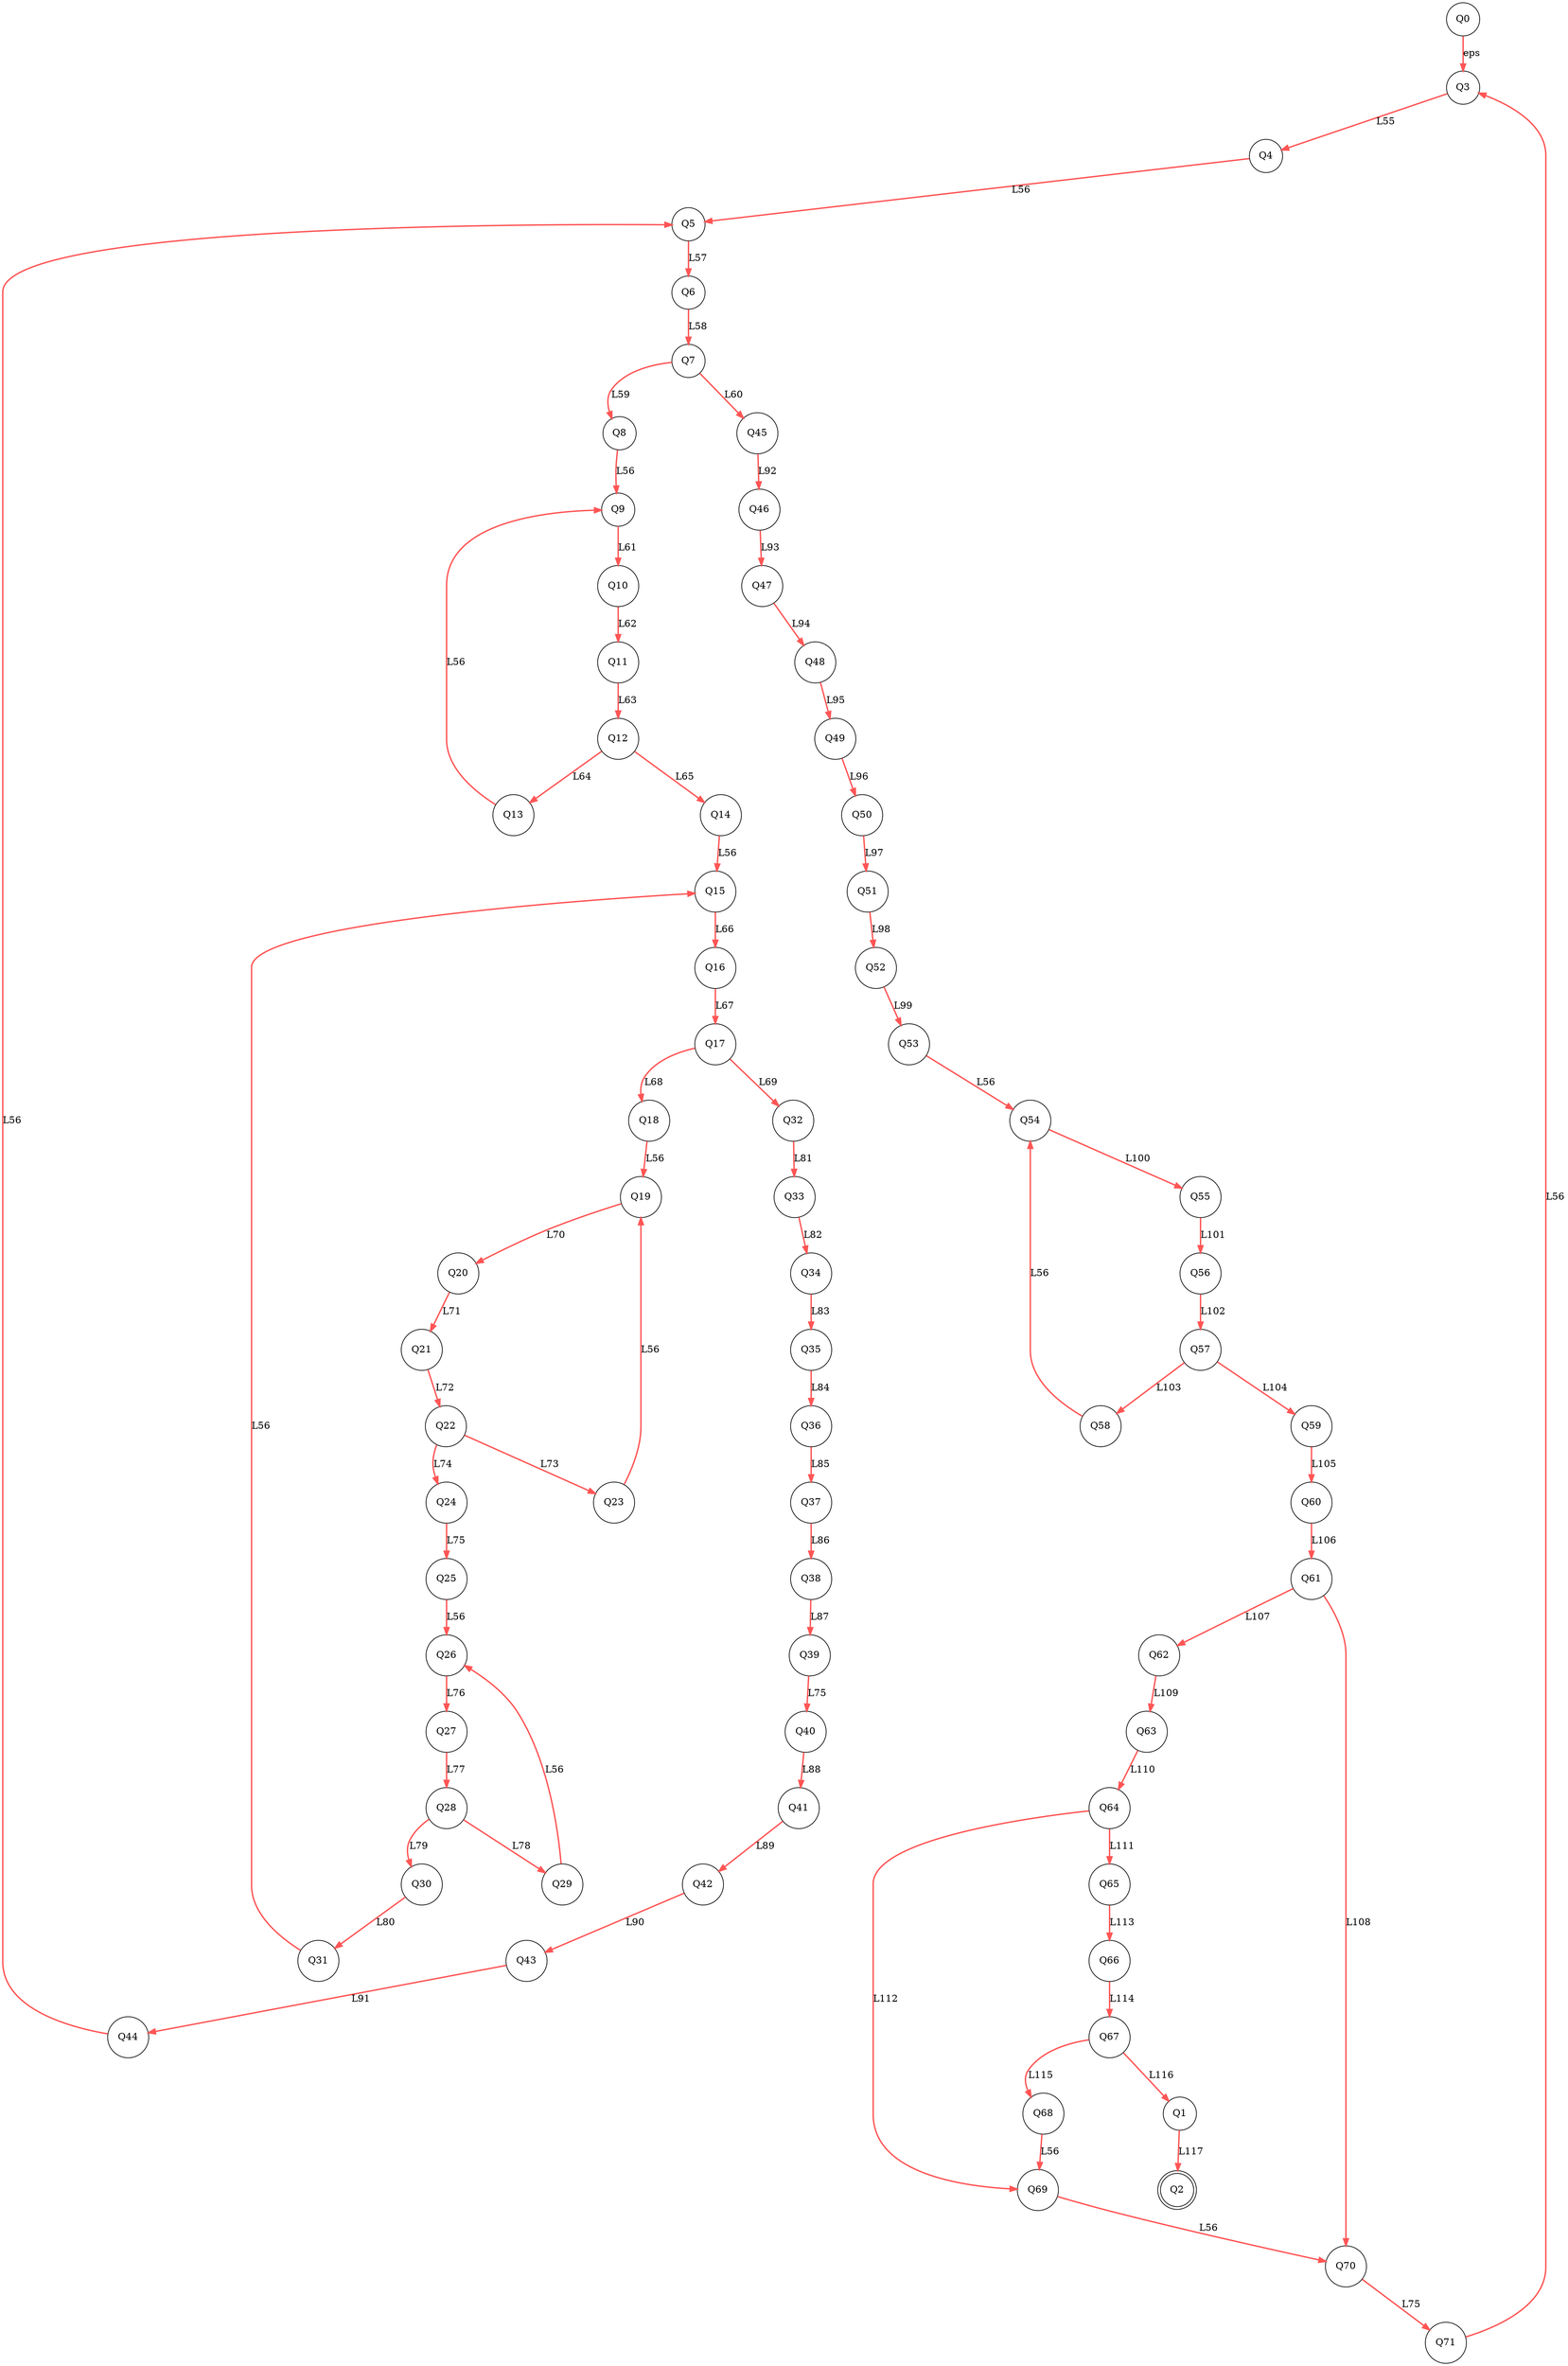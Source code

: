 digraph G {
  nodesep = 2.0;
  edge [color="#ff5555"];
  Q0 -> Q3 [style=bold,label="eps"];
  Q1 -> Q2 [style=bold,label="L117"];
  Q3 -> Q4 [style=bold,label="L55"];
  Q4 -> Q5 [style=bold,label="L56"];
  Q5 -> Q6 [style=bold,label="L57"];
  Q6 -> Q7 [style=bold,label="L58"];
  Q7 -> Q8 [style=bold,label="L59"];
  Q7 -> Q45 [style=bold,label="L60"];
  Q8 -> Q9 [style=bold,label="L56"];
  Q9 -> Q10 [style=bold,label="L61"];
  Q10 -> Q11 [style=bold,label="L62"];
  Q11 -> Q12 [style=bold,label="L63"];
  Q12 -> Q13 [style=bold,label="L64"];
  Q12 -> Q14 [style=bold,label="L65"];
  Q13 -> Q9 [style=bold,label="L56"];
  Q14 -> Q15 [style=bold,label="L56"];
  Q15 -> Q16 [style=bold,label="L66"];
  Q16 -> Q17 [style=bold,label="L67"];
  Q17 -> Q18 [style=bold,label="L68"];
  Q17 -> Q32 [style=bold,label="L69"];
  Q18 -> Q19 [style=bold,label="L56"];
  Q19 -> Q20 [style=bold,label="L70"];
  Q20 -> Q21 [style=bold,label="L71"];
  Q21 -> Q22 [style=bold,label="L72"];
  Q22 -> Q23 [style=bold,label="L73"];
  Q22 -> Q24 [style=bold,label="L74"];
  Q23 -> Q19 [style=bold,label="L56"];
  Q24 -> Q25 [style=bold,label="L75"];
  Q25 -> Q26 [style=bold,label="L56"];
  Q26 -> Q27 [style=bold,label="L76"];
  Q27 -> Q28 [style=bold,label="L77"];
  Q28 -> Q29 [style=bold,label="L78"];
  Q28 -> Q30 [style=bold,label="L79"];
  Q29 -> Q26 [style=bold,label="L56"];
  Q30 -> Q31 [style=bold,label="L80"];
  Q31 -> Q15 [style=bold,label="L56"];
  Q32 -> Q33 [style=bold,label="L81"];
  Q33 -> Q34 [style=bold,label="L82"];
  Q34 -> Q35 [style=bold,label="L83"];
  Q35 -> Q36 [style=bold,label="L84"];
  Q36 -> Q37 [style=bold,label="L85"];
  Q37 -> Q38 [style=bold,label="L86"];
  Q38 -> Q39 [style=bold,label="L87"];
  Q39 -> Q40 [style=bold,label="L75"];
  Q40 -> Q41 [style=bold,label="L88"];
  Q41 -> Q42 [style=bold,label="L89"];
  Q42 -> Q43 [style=bold,label="L90"];
  Q43 -> Q44 [style=bold,label="L91"];
  Q44 -> Q5 [style=bold,label="L56"];
  Q45 -> Q46 [style=bold,label="L92"];
  Q46 -> Q47 [style=bold,label="L93"];
  Q47 -> Q48 [style=bold,label="L94"];
  Q48 -> Q49 [style=bold,label="L95"];
  Q49 -> Q50 [style=bold,label="L96"];
  Q50 -> Q51 [style=bold,label="L97"];
  Q51 -> Q52 [style=bold,label="L98"];
  Q52 -> Q53 [style=bold,label="L99"];
  Q53 -> Q54 [style=bold,label="L56"];
  Q54 -> Q55 [style=bold,label="L100"];
  Q55 -> Q56 [style=bold,label="L101"];
  Q56 -> Q57 [style=bold,label="L102"];
  Q57 -> Q58 [style=bold,label="L103"];
  Q57 -> Q59 [style=bold,label="L104"];
  Q58 -> Q54 [style=bold,label="L56"];
  Q59 -> Q60 [style=bold,label="L105"];
  Q60 -> Q61 [style=bold,label="L106"];
  Q61 -> Q62 [style=bold,label="L107"];
  Q61 -> Q70 [style=bold,label="L108"];
  Q62 -> Q63 [style=bold,label="L109"];
  Q63 -> Q64 [style=bold,label="L110"];
  Q64 -> Q65 [style=bold,label="L111"];
  Q64 -> Q69 [style=bold,label="L112"];
  Q65 -> Q66 [style=bold,label="L113"];
  Q66 -> Q67 [style=bold,label="L114"];
  Q67 -> Q68 [style=bold,label="L115"];
  Q67 -> Q1 [style=bold,label="L116"];
  Q68 -> Q69 [style=bold,label="L56"];
  Q69 -> Q70 [style=bold,label="L56"];
  Q70 -> Q71 [style=bold,label="L75"];
  Q71 -> Q3 [style=bold,label="L56"];
  Q0 [shape=circle];
  Q1 [shape=circle];
  Q2 [shape=circle,peripheries=2];
  Q3 [shape=circle];
  Q4 [shape=circle];
  Q5 [shape=circle];
  Q6 [shape=circle];
  Q7 [shape=circle];
  Q8 [shape=circle];
  Q9 [shape=circle];
  Q10 [shape=circle];
  Q11 [shape=circle];
  Q12 [shape=circle];
  Q13 [shape=circle];
  Q14 [shape=circle];
  Q15 [shape=circle];
  Q16 [shape=circle];
  Q17 [shape=circle];
  Q18 [shape=circle];
  Q19 [shape=circle];
  Q20 [shape=circle];
  Q21 [shape=circle];
  Q22 [shape=circle];
  Q23 [shape=circle];
  Q24 [shape=circle];
  Q25 [shape=circle];
  Q26 [shape=circle];
  Q27 [shape=circle];
  Q28 [shape=circle];
  Q29 [shape=circle];
  Q30 [shape=circle];
  Q31 [shape=circle];
  Q32 [shape=circle];
  Q33 [shape=circle];
  Q34 [shape=circle];
  Q35 [shape=circle];
  Q36 [shape=circle];
  Q37 [shape=circle];
  Q38 [shape=circle];
  Q39 [shape=circle];
  Q40 [shape=circle];
  Q41 [shape=circle];
  Q42 [shape=circle];
  Q43 [shape=circle];
  Q44 [shape=circle];
  Q45 [shape=circle];
  Q46 [shape=circle];
  Q47 [shape=circle];
  Q48 [shape=circle];
  Q49 [shape=circle];
  Q50 [shape=circle];
  Q51 [shape=circle];
  Q52 [shape=circle];
  Q53 [shape=circle];
  Q54 [shape=circle];
  Q55 [shape=circle];
  Q56 [shape=circle];
  Q57 [shape=circle];
  Q58 [shape=circle];
  Q59 [shape=circle];
  Q60 [shape=circle];
  Q61 [shape=circle];
  Q62 [shape=circle];
  Q63 [shape=circle];
  Q64 [shape=circle];
  Q65 [shape=circle];
  Q66 [shape=circle];
  Q67 [shape=circle];
  Q68 [shape=circle];
  Q69 [shape=circle];
  Q70 [shape=circle];
  Q71 [shape=circle];
}
